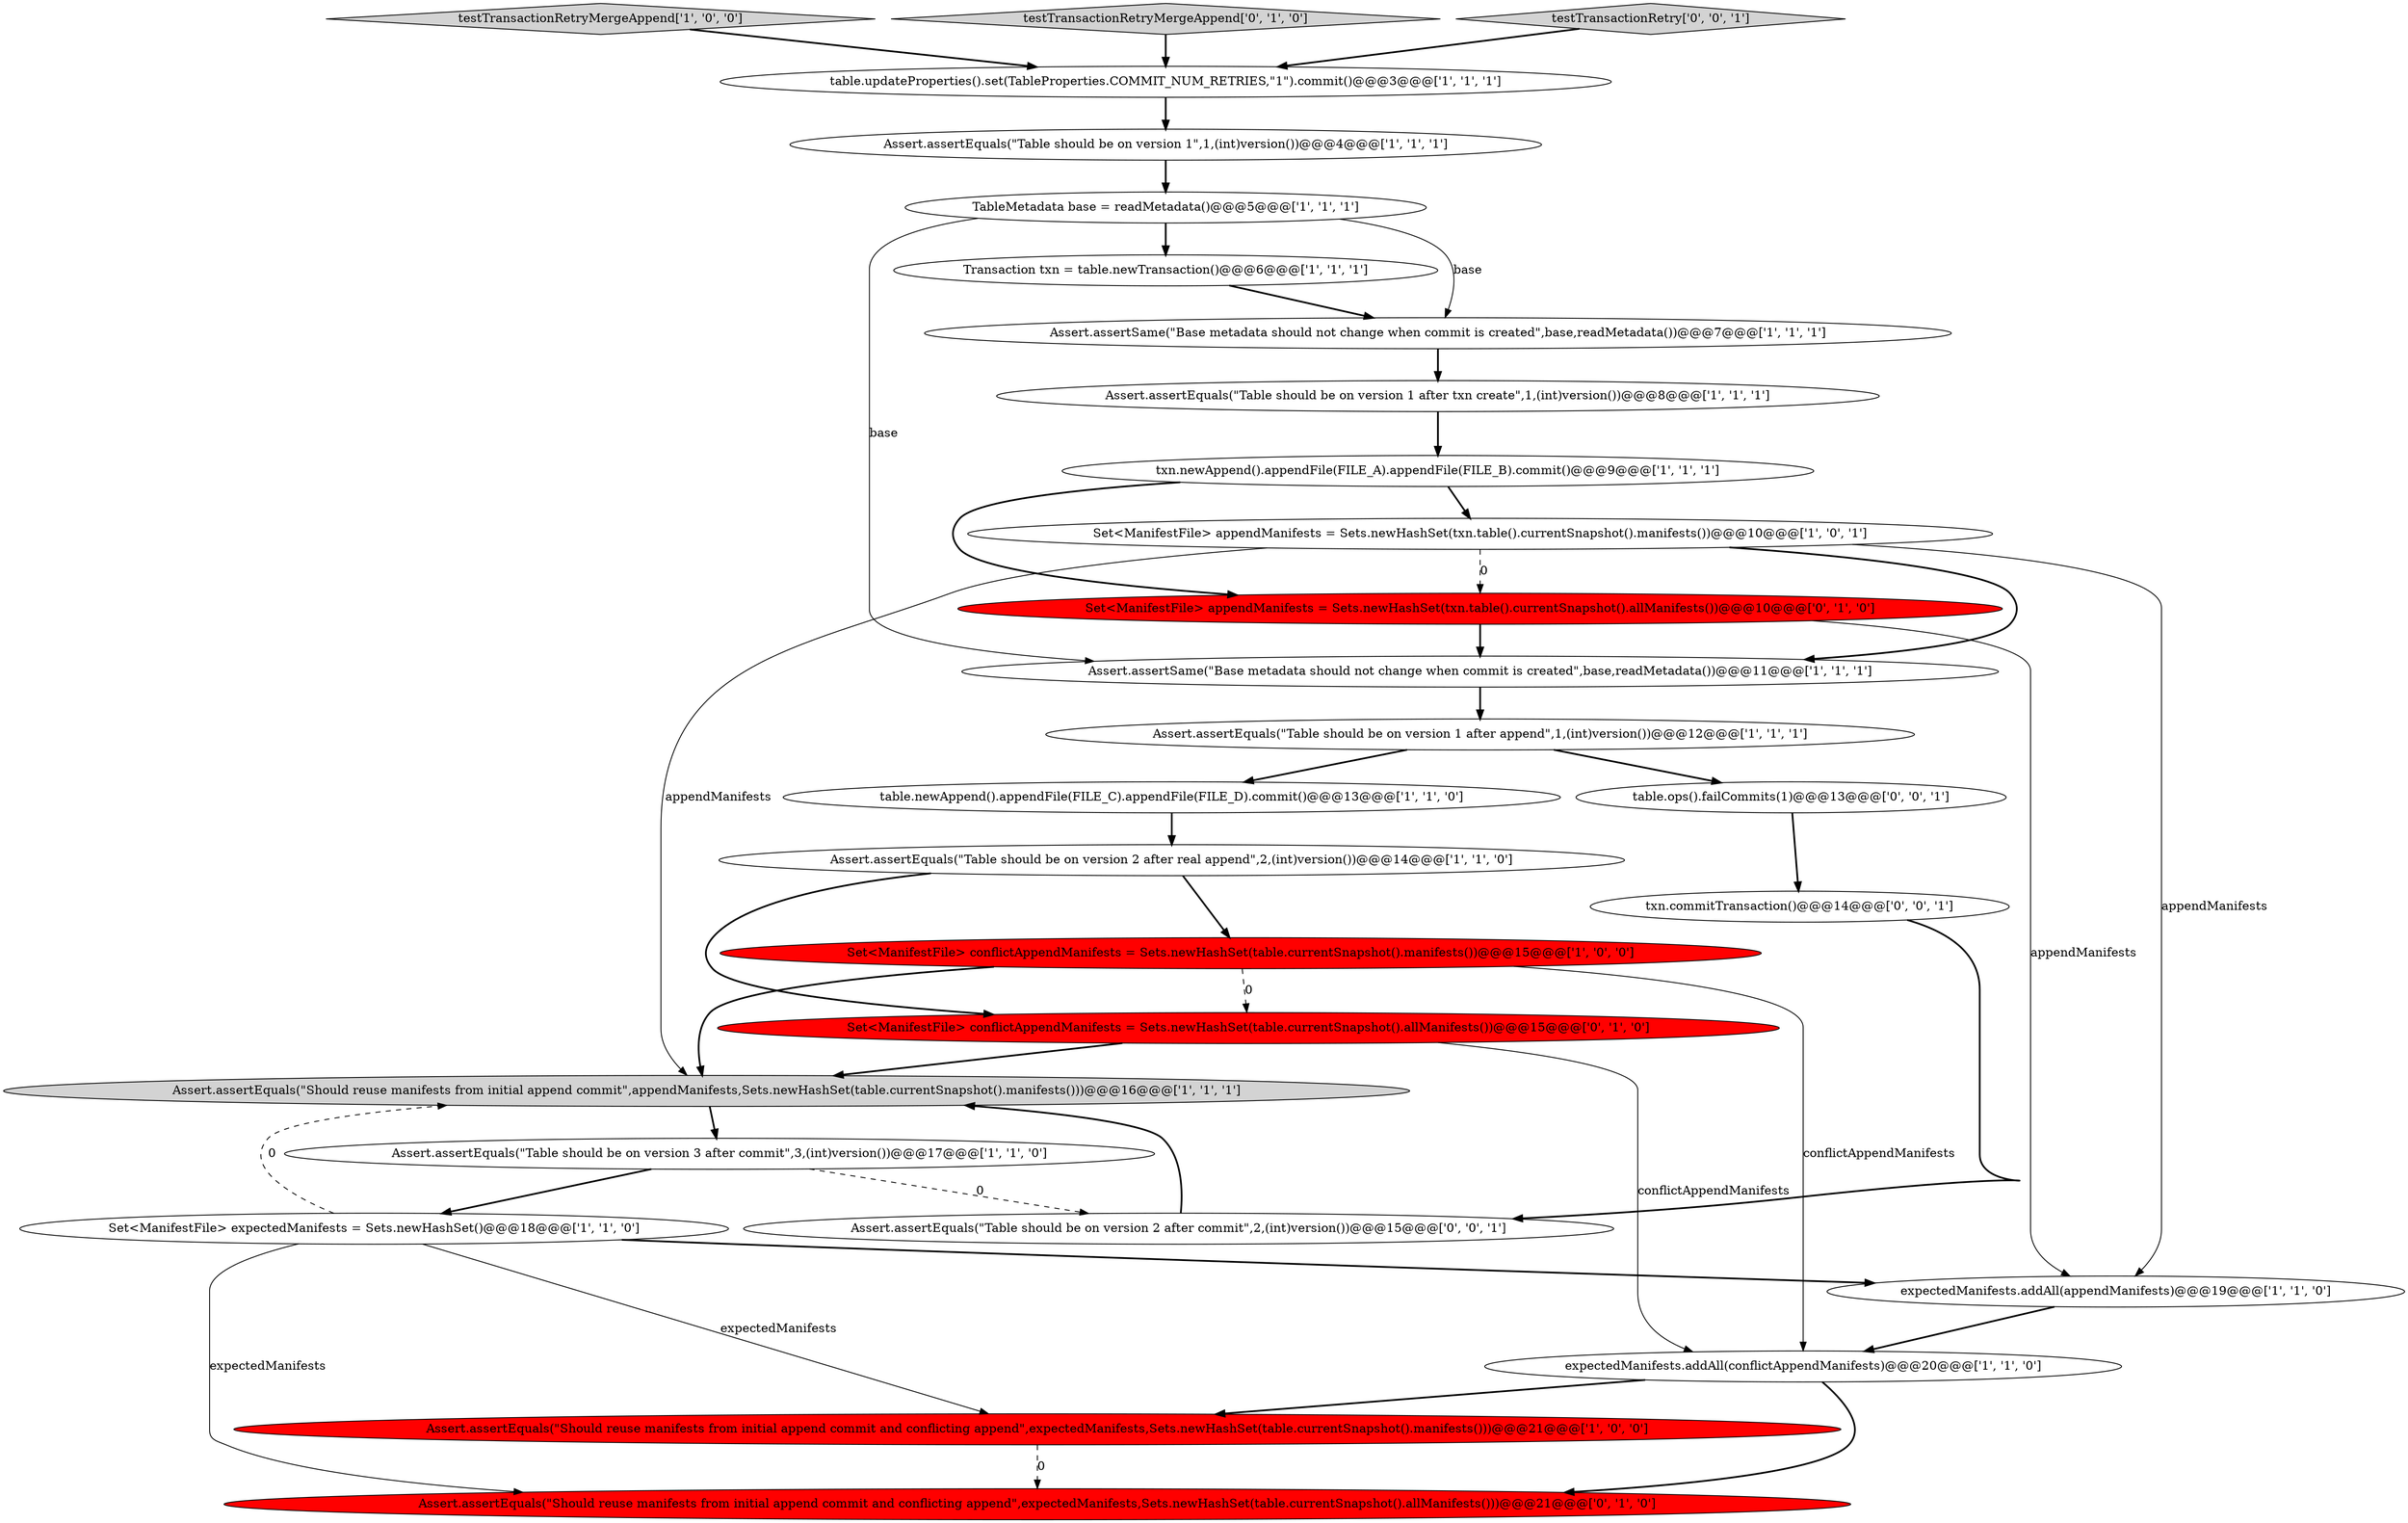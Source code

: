 digraph {
1 [style = filled, label = "table.newAppend().appendFile(FILE_C).appendFile(FILE_D).commit()@@@13@@@['1', '1', '0']", fillcolor = white, shape = ellipse image = "AAA0AAABBB1BBB"];
15 [style = filled, label = "Assert.assertEquals(\"Should reuse manifests from initial append commit and conflicting append\",expectedManifests,Sets.newHashSet(table.currentSnapshot().manifests()))@@@21@@@['1', '0', '0']", fillcolor = red, shape = ellipse image = "AAA1AAABBB1BBB"];
8 [style = filled, label = "Assert.assertSame(\"Base metadata should not change when commit is created\",base,readMetadata())@@@11@@@['1', '1', '1']", fillcolor = white, shape = ellipse image = "AAA0AAABBB1BBB"];
19 [style = filled, label = "Assert.assertEquals(\"Table should be on version 1 after append\",1,(int)version())@@@12@@@['1', '1', '1']", fillcolor = white, shape = ellipse image = "AAA0AAABBB1BBB"];
6 [style = filled, label = "testTransactionRetryMergeAppend['1', '0', '0']", fillcolor = lightgray, shape = diamond image = "AAA0AAABBB1BBB"];
14 [style = filled, label = "Assert.assertEquals(\"Table should be on version 1 after txn create\",1,(int)version())@@@8@@@['1', '1', '1']", fillcolor = white, shape = ellipse image = "AAA0AAABBB1BBB"];
9 [style = filled, label = "Transaction txn = table.newTransaction()@@@6@@@['1', '1', '1']", fillcolor = white, shape = ellipse image = "AAA0AAABBB1BBB"];
4 [style = filled, label = "table.updateProperties().set(TableProperties.COMMIT_NUM_RETRIES,\"1\").commit()@@@3@@@['1', '1', '1']", fillcolor = white, shape = ellipse image = "AAA0AAABBB1BBB"];
2 [style = filled, label = "Assert.assertEquals(\"Table should be on version 3 after commit\",3,(int)version())@@@17@@@['1', '1', '0']", fillcolor = white, shape = ellipse image = "AAA0AAABBB1BBB"];
22 [style = filled, label = "testTransactionRetryMergeAppend['0', '1', '0']", fillcolor = lightgray, shape = diamond image = "AAA0AAABBB2BBB"];
24 [style = filled, label = "Assert.assertEquals(\"Table should be on version 2 after commit\",2,(int)version())@@@15@@@['0', '0', '1']", fillcolor = white, shape = ellipse image = "AAA0AAABBB3BBB"];
12 [style = filled, label = "Assert.assertEquals(\"Table should be on version 1\",1,(int)version())@@@4@@@['1', '1', '1']", fillcolor = white, shape = ellipse image = "AAA0AAABBB1BBB"];
18 [style = filled, label = "Assert.assertEquals(\"Should reuse manifests from initial append commit\",appendManifests,Sets.newHashSet(table.currentSnapshot().manifests()))@@@16@@@['1', '1', '1']", fillcolor = lightgray, shape = ellipse image = "AAA0AAABBB1BBB"];
21 [style = filled, label = "Set<ManifestFile> conflictAppendManifests = Sets.newHashSet(table.currentSnapshot().allManifests())@@@15@@@['0', '1', '0']", fillcolor = red, shape = ellipse image = "AAA1AAABBB2BBB"];
11 [style = filled, label = "Assert.assertEquals(\"Table should be on version 2 after real append\",2,(int)version())@@@14@@@['1', '1', '0']", fillcolor = white, shape = ellipse image = "AAA0AAABBB1BBB"];
10 [style = filled, label = "Assert.assertSame(\"Base metadata should not change when commit is created\",base,readMetadata())@@@7@@@['1', '1', '1']", fillcolor = white, shape = ellipse image = "AAA0AAABBB1BBB"];
7 [style = filled, label = "txn.newAppend().appendFile(FILE_A).appendFile(FILE_B).commit()@@@9@@@['1', '1', '1']", fillcolor = white, shape = ellipse image = "AAA0AAABBB1BBB"];
27 [style = filled, label = "table.ops().failCommits(1)@@@13@@@['0', '0', '1']", fillcolor = white, shape = ellipse image = "AAA0AAABBB3BBB"];
5 [style = filled, label = "Set<ManifestFile> expectedManifests = Sets.newHashSet()@@@18@@@['1', '1', '0']", fillcolor = white, shape = ellipse image = "AAA0AAABBB1BBB"];
16 [style = filled, label = "TableMetadata base = readMetadata()@@@5@@@['1', '1', '1']", fillcolor = white, shape = ellipse image = "AAA0AAABBB1BBB"];
23 [style = filled, label = "Assert.assertEquals(\"Should reuse manifests from initial append commit and conflicting append\",expectedManifests,Sets.newHashSet(table.currentSnapshot().allManifests()))@@@21@@@['0', '1', '0']", fillcolor = red, shape = ellipse image = "AAA1AAABBB2BBB"];
0 [style = filled, label = "expectedManifests.addAll(conflictAppendManifests)@@@20@@@['1', '1', '0']", fillcolor = white, shape = ellipse image = "AAA0AAABBB1BBB"];
17 [style = filled, label = "Set<ManifestFile> conflictAppendManifests = Sets.newHashSet(table.currentSnapshot().manifests())@@@15@@@['1', '0', '0']", fillcolor = red, shape = ellipse image = "AAA1AAABBB1BBB"];
25 [style = filled, label = "txn.commitTransaction()@@@14@@@['0', '0', '1']", fillcolor = white, shape = ellipse image = "AAA0AAABBB3BBB"];
26 [style = filled, label = "testTransactionRetry['0', '0', '1']", fillcolor = lightgray, shape = diamond image = "AAA0AAABBB3BBB"];
20 [style = filled, label = "Set<ManifestFile> appendManifests = Sets.newHashSet(txn.table().currentSnapshot().allManifests())@@@10@@@['0', '1', '0']", fillcolor = red, shape = ellipse image = "AAA1AAABBB2BBB"];
3 [style = filled, label = "expectedManifests.addAll(appendManifests)@@@19@@@['1', '1', '0']", fillcolor = white, shape = ellipse image = "AAA0AAABBB1BBB"];
13 [style = filled, label = "Set<ManifestFile> appendManifests = Sets.newHashSet(txn.table().currentSnapshot().manifests())@@@10@@@['1', '0', '1']", fillcolor = white, shape = ellipse image = "AAA0AAABBB1BBB"];
7->13 [style = bold, label=""];
5->3 [style = bold, label=""];
5->23 [style = solid, label="expectedManifests"];
15->23 [style = dashed, label="0"];
13->18 [style = solid, label="appendManifests"];
10->14 [style = bold, label=""];
8->19 [style = bold, label=""];
13->20 [style = dashed, label="0"];
11->21 [style = bold, label=""];
17->0 [style = solid, label="conflictAppendManifests"];
12->16 [style = bold, label=""];
7->20 [style = bold, label=""];
9->10 [style = bold, label=""];
18->2 [style = bold, label=""];
5->15 [style = solid, label="expectedManifests"];
5->18 [style = dashed, label="0"];
17->21 [style = dashed, label="0"];
24->18 [style = bold, label=""];
26->4 [style = bold, label=""];
16->10 [style = solid, label="base"];
0->15 [style = bold, label=""];
21->18 [style = bold, label=""];
3->0 [style = bold, label=""];
1->11 [style = bold, label=""];
14->7 [style = bold, label=""];
22->4 [style = bold, label=""];
6->4 [style = bold, label=""];
19->1 [style = bold, label=""];
25->24 [style = bold, label=""];
20->8 [style = bold, label=""];
0->23 [style = bold, label=""];
13->3 [style = solid, label="appendManifests"];
19->27 [style = bold, label=""];
21->0 [style = solid, label="conflictAppendManifests"];
4->12 [style = bold, label=""];
11->17 [style = bold, label=""];
20->3 [style = solid, label="appendManifests"];
2->24 [style = dashed, label="0"];
13->8 [style = bold, label=""];
16->8 [style = solid, label="base"];
27->25 [style = bold, label=""];
16->9 [style = bold, label=""];
17->18 [style = bold, label=""];
2->5 [style = bold, label=""];
}
